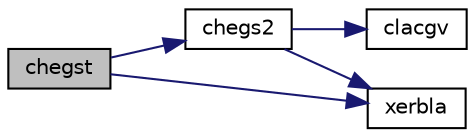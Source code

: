 digraph "chegst"
{
 // LATEX_PDF_SIZE
  edge [fontname="Helvetica",fontsize="10",labelfontname="Helvetica",labelfontsize="10"];
  node [fontname="Helvetica",fontsize="10",shape=record];
  rankdir="LR";
  Node1 [label="chegst",height=0.2,width=0.4,color="black", fillcolor="grey75", style="filled", fontcolor="black",tooltip="CHEGST"];
  Node1 -> Node2 [color="midnightblue",fontsize="10",style="solid",fontname="Helvetica"];
  Node2 [label="chegs2",height=0.2,width=0.4,color="black", fillcolor="white", style="filled",URL="$chegs2_8f.html#a853b4bda3e17fcec31189fa94aac6363",tooltip="CHEGS2 reduces a Hermitian definite generalized eigenproblem to standard form, using the factorizatio..."];
  Node2 -> Node3 [color="midnightblue",fontsize="10",style="solid",fontname="Helvetica"];
  Node3 [label="clacgv",height=0.2,width=0.4,color="black", fillcolor="white", style="filled",URL="$clacgv_8f.html#a0ff51770edb0cdc7328fdae7ace7954e",tooltip="CLACGV conjugates a complex vector."];
  Node2 -> Node4 [color="midnightblue",fontsize="10",style="solid",fontname="Helvetica"];
  Node4 [label="xerbla",height=0.2,width=0.4,color="black", fillcolor="white", style="filled",URL="$xerbla_8f.html#a377ee61015baf8dea7770b3a404b1c07",tooltip="XERBLA"];
  Node1 -> Node4 [color="midnightblue",fontsize="10",style="solid",fontname="Helvetica"];
}
